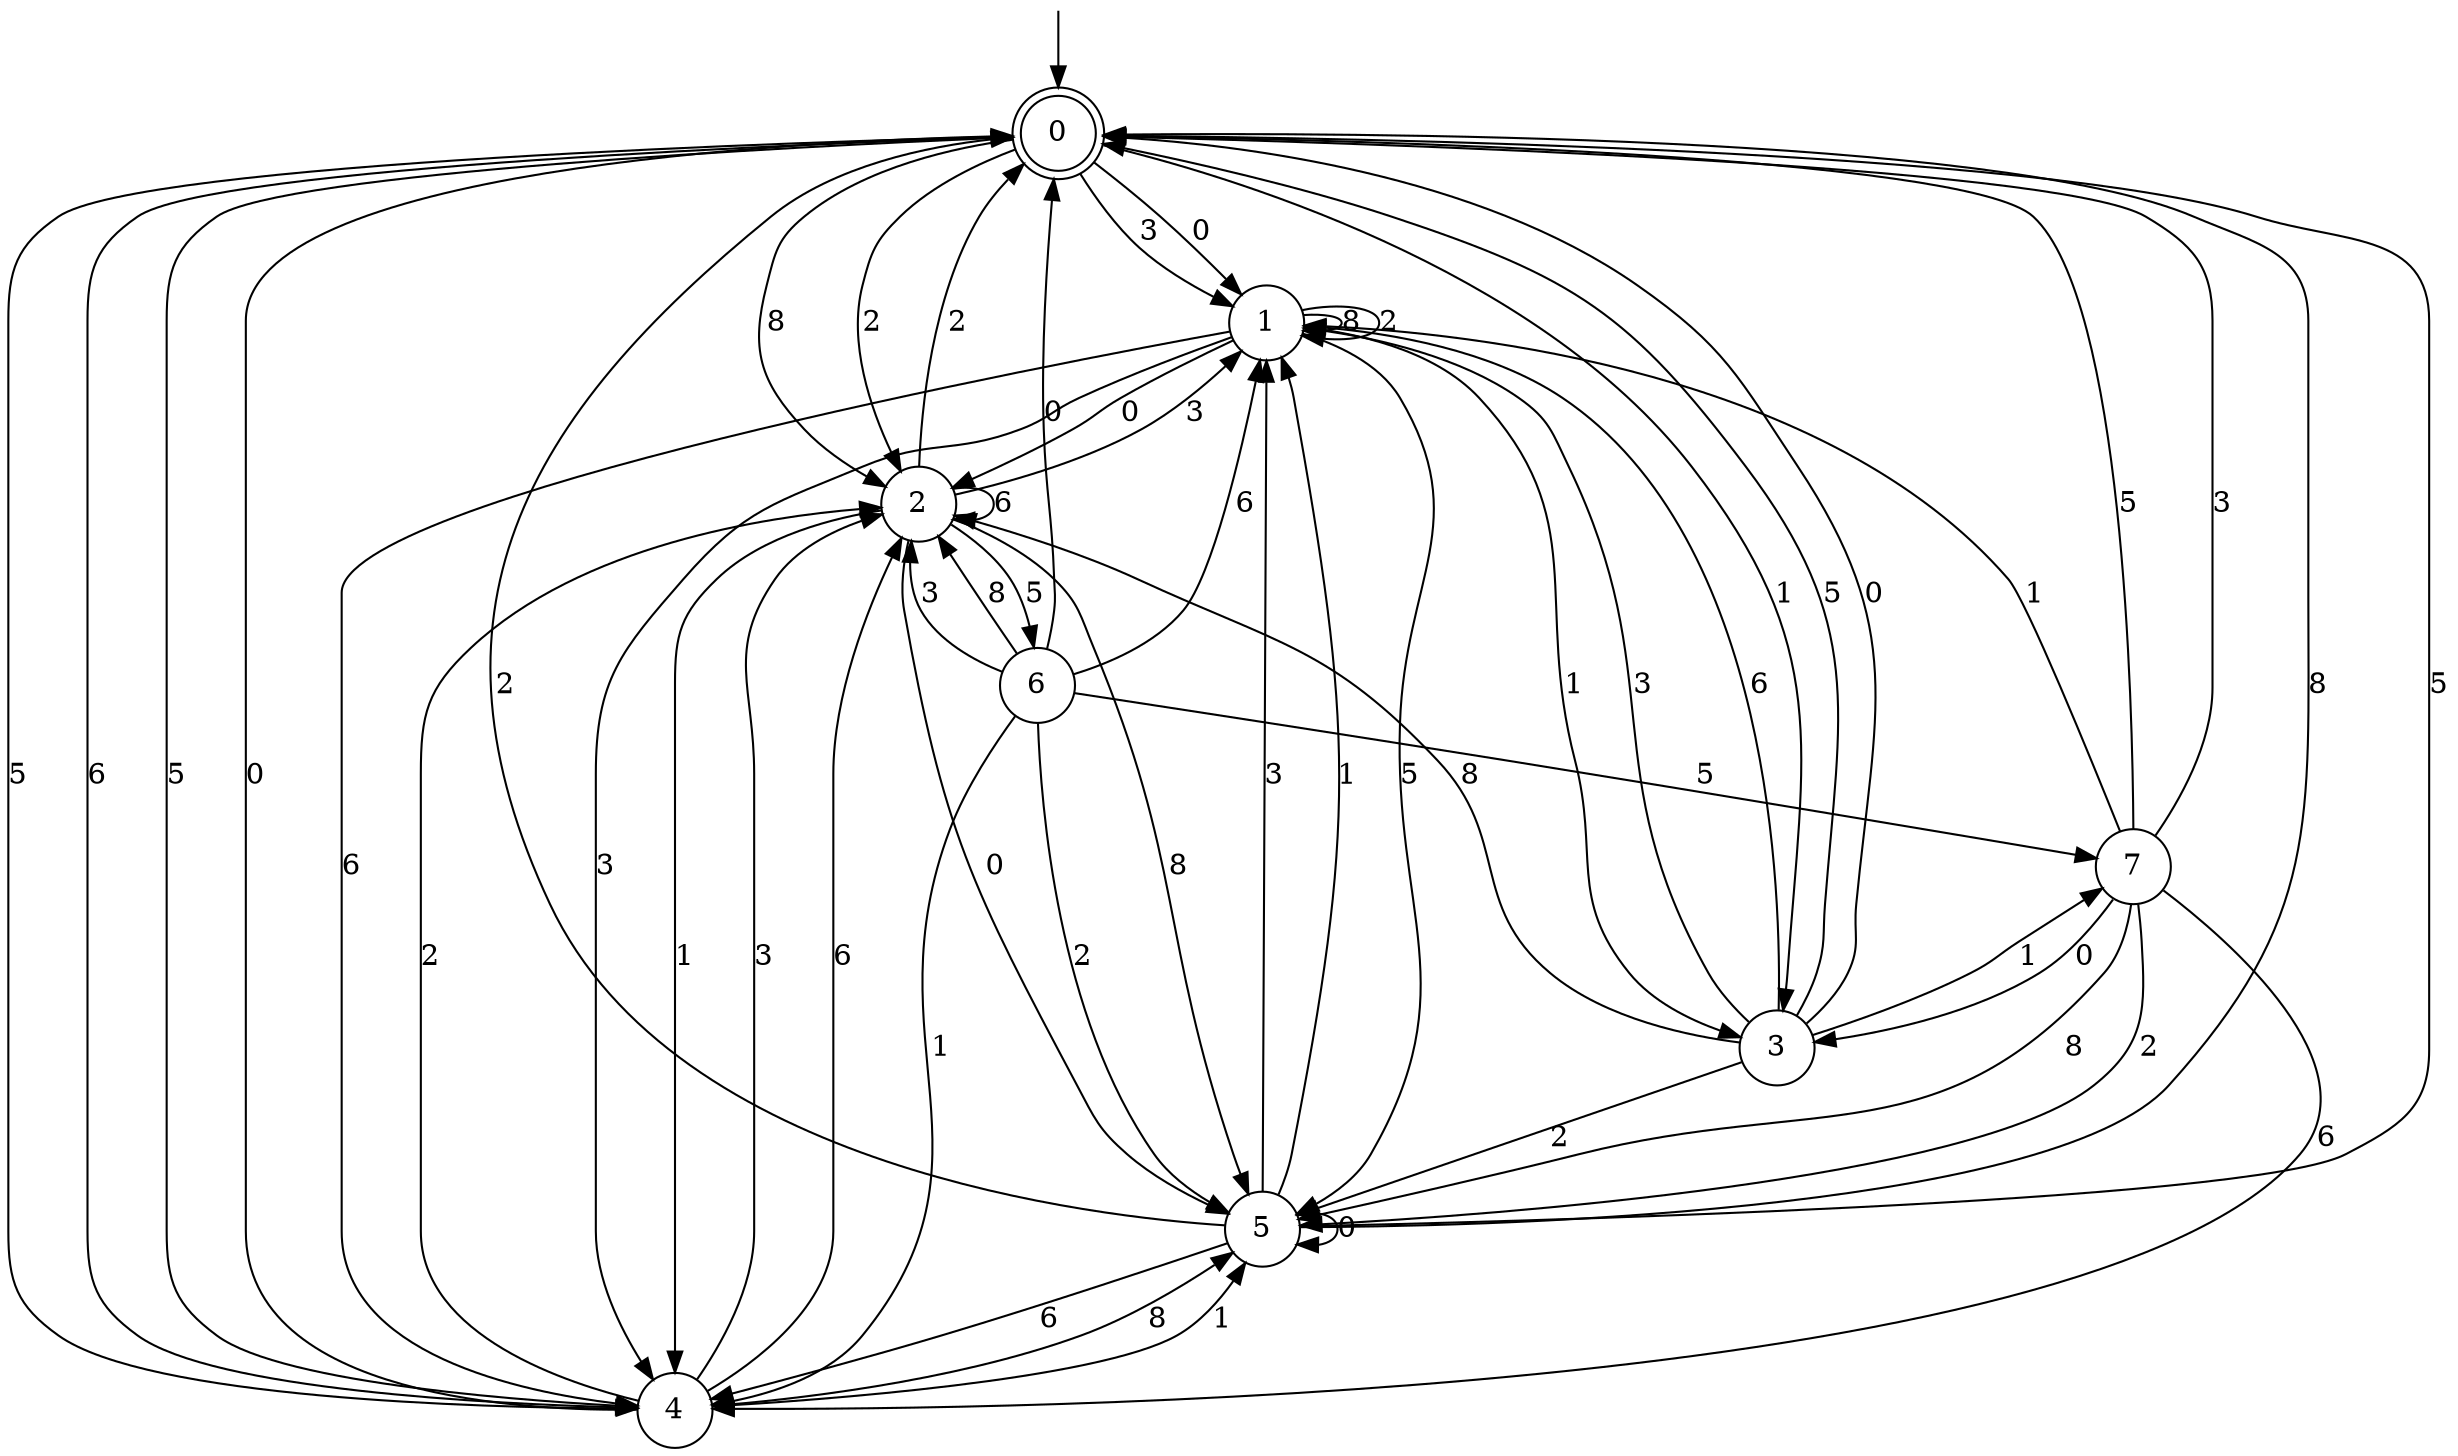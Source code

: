 digraph g {

	s0 [shape="doublecircle" label="0"];
	s1 [shape="circle" label="1"];
	s2 [shape="circle" label="2"];
	s3 [shape="circle" label="3"];
	s4 [shape="circle" label="4"];
	s5 [shape="circle" label="5"];
	s6 [shape="circle" label="6"];
	s7 [shape="circle" label="7"];
	s0 -> s1 [label="3"];
	s0 -> s2 [label="8"];
	s0 -> s3 [label="1"];
	s0 -> s4 [label="5"];
	s0 -> s4 [label="6"];
	s0 -> s1 [label="0"];
	s0 -> s2 [label="2"];
	s1 -> s4 [label="3"];
	s1 -> s1 [label="8"];
	s1 -> s3 [label="1"];
	s1 -> s5 [label="5"];
	s1 -> s4 [label="6"];
	s1 -> s2 [label="0"];
	s1 -> s1 [label="2"];
	s2 -> s1 [label="3"];
	s2 -> s5 [label="8"];
	s2 -> s4 [label="1"];
	s2 -> s6 [label="5"];
	s2 -> s2 [label="6"];
	s2 -> s5 [label="0"];
	s2 -> s0 [label="2"];
	s3 -> s1 [label="3"];
	s3 -> s2 [label="8"];
	s3 -> s7 [label="1"];
	s3 -> s0 [label="5"];
	s3 -> s1 [label="6"];
	s3 -> s0 [label="0"];
	s3 -> s5 [label="2"];
	s4 -> s2 [label="3"];
	s4 -> s5 [label="8"];
	s4 -> s5 [label="1"];
	s4 -> s0 [label="5"];
	s4 -> s2 [label="6"];
	s4 -> s0 [label="0"];
	s4 -> s2 [label="2"];
	s5 -> s1 [label="3"];
	s5 -> s0 [label="8"];
	s5 -> s1 [label="1"];
	s5 -> s0 [label="5"];
	s5 -> s4 [label="6"];
	s5 -> s5 [label="0"];
	s5 -> s0 [label="2"];
	s6 -> s2 [label="3"];
	s6 -> s2 [label="8"];
	s6 -> s4 [label="1"];
	s6 -> s7 [label="5"];
	s6 -> s1 [label="6"];
	s6 -> s0 [label="0"];
	s6 -> s5 [label="2"];
	s7 -> s0 [label="3"];
	s7 -> s5 [label="8"];
	s7 -> s1 [label="1"];
	s7 -> s0 [label="5"];
	s7 -> s4 [label="6"];
	s7 -> s3 [label="0"];
	s7 -> s5 [label="2"];

__start0 [label="" shape="none" width="0" height="0"];
__start0 -> s0;

}
